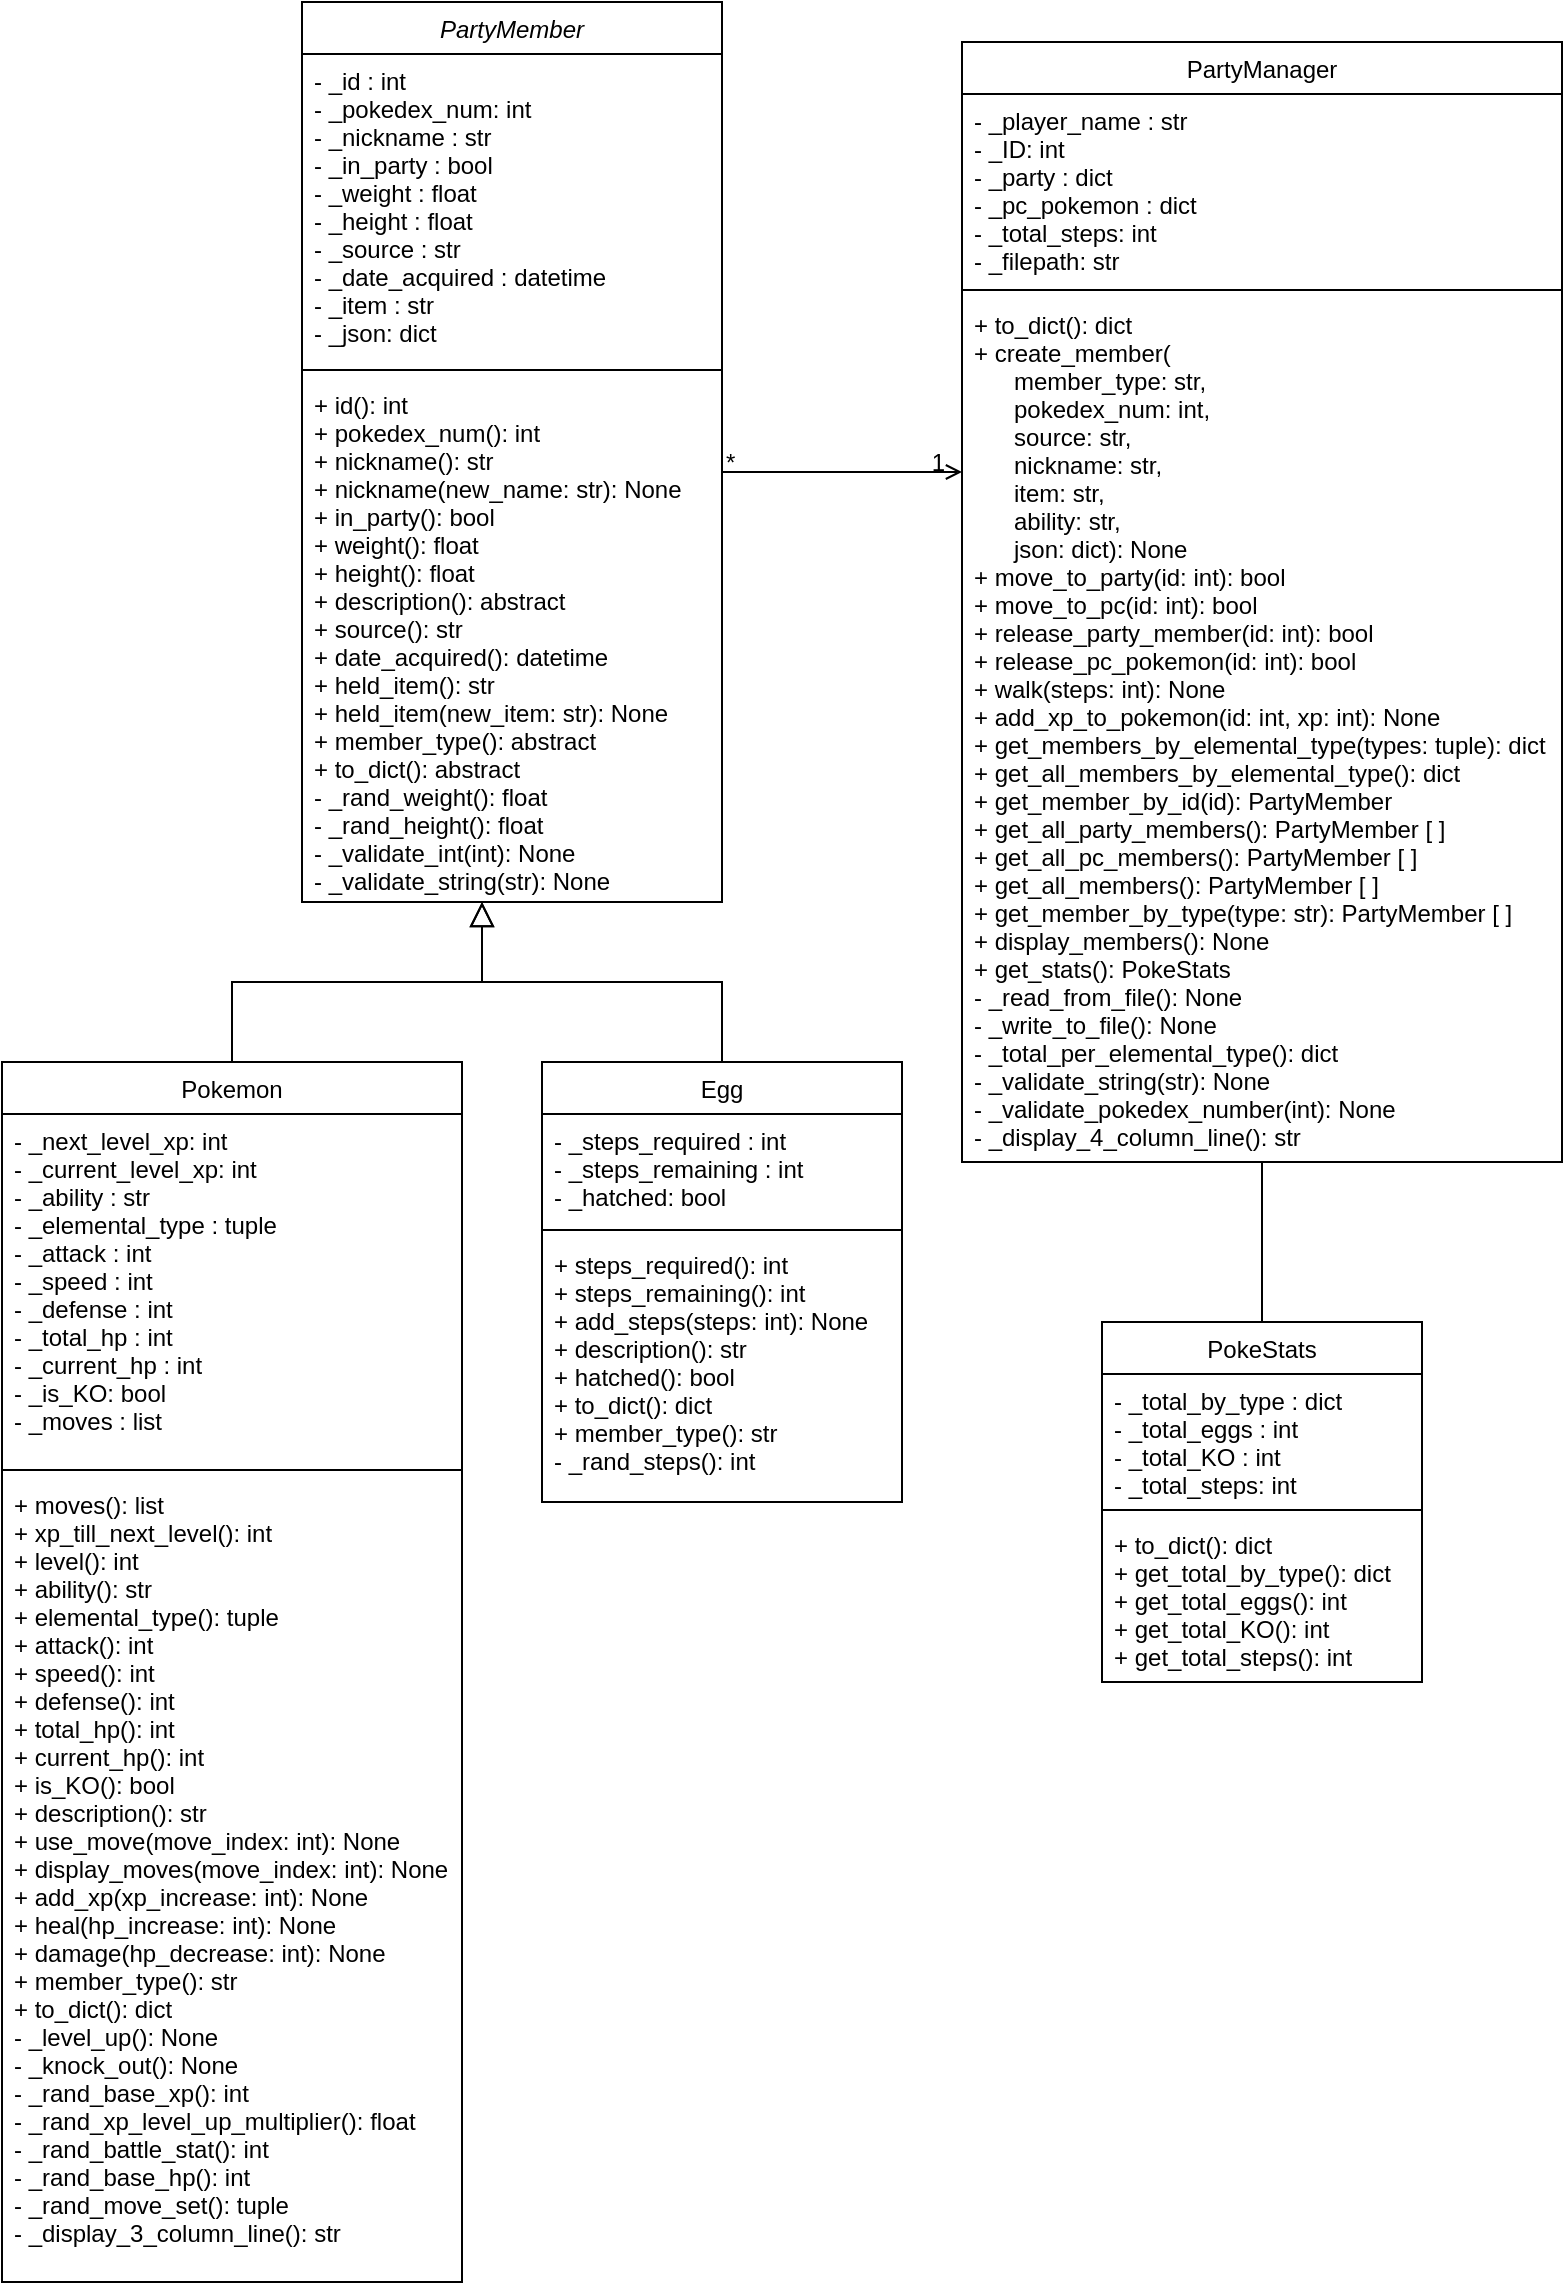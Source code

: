 <mxfile version="12.8.4" type="device"><diagram id="C5RBs43oDa-KdzZeNtuy" name="Page-1"><mxGraphModel dx="1038" dy="536" grid="1" gridSize="10" guides="1" tooltips="1" connect="1" arrows="1" fold="1" page="1" pageScale="1" pageWidth="827" pageHeight="1169" math="0" shadow="0"><root><mxCell id="WIyWlLk6GJQsqaUBKTNV-0"/><mxCell id="WIyWlLk6GJQsqaUBKTNV-1" parent="WIyWlLk6GJQsqaUBKTNV-0"/><mxCell id="zkfFHV4jXpPFQw0GAbJ--0" value="PartyMember" style="swimlane;fontStyle=2;align=center;verticalAlign=top;childLayout=stackLayout;horizontal=1;startSize=26;horizontalStack=0;resizeParent=1;resizeLast=0;collapsible=1;marginBottom=0;rounded=0;shadow=0;strokeWidth=1;" parent="WIyWlLk6GJQsqaUBKTNV-1" vertex="1"><mxGeometry x="190" y="20" width="210" height="450" as="geometry"><mxRectangle x="230" y="140" width="160" height="26" as="alternateBounds"/></mxGeometry></mxCell><mxCell id="zkfFHV4jXpPFQw0GAbJ--1" value="- _id : int&#10;- _pokedex_num: int&#10;- _nickname : str&#10;- _in_party : bool&#10;- _weight : float&#10;- _height : float&#10;- _source : str&#10;- _date_acquired : datetime&#10;- _item : str&#10;- _json: dict" style="text;align=left;verticalAlign=top;spacingLeft=4;spacingRight=4;overflow=hidden;rotatable=0;points=[[0,0.5],[1,0.5]];portConstraint=eastwest;" parent="zkfFHV4jXpPFQw0GAbJ--0" vertex="1"><mxGeometry y="26" width="210" height="154" as="geometry"/></mxCell><mxCell id="zkfFHV4jXpPFQw0GAbJ--4" value="" style="line;html=1;strokeWidth=1;align=left;verticalAlign=middle;spacingTop=-1;spacingLeft=3;spacingRight=3;rotatable=0;labelPosition=right;points=[];portConstraint=eastwest;" parent="zkfFHV4jXpPFQw0GAbJ--0" vertex="1"><mxGeometry y="180" width="210" height="8" as="geometry"/></mxCell><mxCell id="zkfFHV4jXpPFQw0GAbJ--5" value="+ id(): int&#10;+ pokedex_num(): int&#10;+ nickname(): str&#10;+ nickname(new_name: str): None&#10;+ in_party(): bool&#10;+ weight(): float&#10;+ height(): float&#10;+ description(): abstract&#10;+ source(): str&#10;+ date_acquired(): datetime&#10;+ held_item(): str&#10;+ held_item(new_item: str): None&#10;+ member_type(): abstract&#10;+ to_dict(): abstract&#10;- _rand_weight(): float&#10;- _rand_height(): float&#10;- _validate_int(int): None&#10;- _validate_string(str): None&#10;&#10;" style="text;align=left;verticalAlign=top;spacingLeft=4;spacingRight=4;overflow=hidden;rotatable=0;points=[[0,0.5],[1,0.5]];portConstraint=eastwest;" parent="zkfFHV4jXpPFQw0GAbJ--0" vertex="1"><mxGeometry y="188" width="210" height="262" as="geometry"/></mxCell><mxCell id="zkfFHV4jXpPFQw0GAbJ--6" value="Pokemon" style="swimlane;fontStyle=0;align=center;verticalAlign=top;childLayout=stackLayout;horizontal=1;startSize=26;horizontalStack=0;resizeParent=1;resizeLast=0;collapsible=1;marginBottom=0;rounded=0;shadow=0;strokeWidth=1;" parent="WIyWlLk6GJQsqaUBKTNV-1" vertex="1"><mxGeometry x="40" y="550" width="230" height="610" as="geometry"><mxRectangle x="130" y="380" width="160" height="26" as="alternateBounds"/></mxGeometry></mxCell><mxCell id="zkfFHV4jXpPFQw0GAbJ--8" value="- _next_level_xp: int&#10;- _current_level_xp: int&#10;- _ability : str&#10;- _elemental_type : tuple&#10;- _attack : int&#10;- _speed : int&#10;- _defense : int&#10;- _total_hp : int&#10;- _current_hp : int&#10;- _is_KO: bool&#10;- _moves : list" style="text;align=left;verticalAlign=top;spacingLeft=4;spacingRight=4;overflow=hidden;rotatable=0;points=[[0,0.5],[1,0.5]];portConstraint=eastwest;rounded=0;shadow=0;html=0;" parent="zkfFHV4jXpPFQw0GAbJ--6" vertex="1"><mxGeometry y="26" width="230" height="174" as="geometry"/></mxCell><mxCell id="zkfFHV4jXpPFQw0GAbJ--9" value="" style="line;html=1;strokeWidth=1;align=left;verticalAlign=middle;spacingTop=-1;spacingLeft=3;spacingRight=3;rotatable=0;labelPosition=right;points=[];portConstraint=eastwest;" parent="zkfFHV4jXpPFQw0GAbJ--6" vertex="1"><mxGeometry y="200" width="230" height="8" as="geometry"/></mxCell><mxCell id="zkfFHV4jXpPFQw0GAbJ--10" value="+ moves(): list&#10;+ xp_till_next_level(): int&#10;+ level(): int&#10;+ ability(): str&#10;+ elemental_type(): tuple&#10;+ attack(): int&#10;+ speed(): int&#10;+ defense(): int&#10;+ total_hp(): int&#10;+ current_hp(): int&#10;+ is_KO(): bool&#10;+ description(): str&#10;+ use_move(move_index: int): None &#10;+ display_moves(move_index: int): None&#10;+ add_xp(xp_increase: int): None&#10;+ heal(hp_increase: int): None&#10;+ damage(hp_decrease: int): None&#10;+ member_type(): str&#10;+ to_dict(): dict&#10;- _level_up(): None&#10;- _knock_out(): None&#10;- _rand_base_xp(): int&#10;- _rand_xp_level_up_multiplier(): float&#10;- _rand_battle_stat(): int&#10;- _rand_base_hp(): int&#10;- _rand_move_set(): tuple&#10;- _display_3_column_line(): str" style="text;align=left;verticalAlign=top;spacingLeft=4;spacingRight=4;overflow=hidden;rotatable=0;points=[[0,0.5],[1,0.5]];portConstraint=eastwest;fontStyle=0" parent="zkfFHV4jXpPFQw0GAbJ--6" vertex="1"><mxGeometry y="208" width="230" height="402" as="geometry"/></mxCell><mxCell id="zkfFHV4jXpPFQw0GAbJ--12" value="" style="endArrow=block;endSize=10;endFill=0;shadow=0;strokeWidth=1;rounded=0;edgeStyle=elbowEdgeStyle;elbow=vertical;" parent="WIyWlLk6GJQsqaUBKTNV-1" source="zkfFHV4jXpPFQw0GAbJ--6" edge="1"><mxGeometry width="160" relative="1" as="geometry"><mxPoint x="148.33" y="528.17" as="sourcePoint"/><mxPoint x="280" y="470" as="targetPoint"/></mxGeometry></mxCell><mxCell id="zkfFHV4jXpPFQw0GAbJ--16" value="" style="endArrow=block;endSize=10;endFill=0;shadow=0;strokeWidth=1;rounded=0;edgeStyle=elbowEdgeStyle;elbow=vertical;exitX=0.5;exitY=0;exitDx=0;exitDy=0;" parent="WIyWlLk6GJQsqaUBKTNV-1" source="Sik1qKJw6gZX7A1h7047-7" edge="1"><mxGeometry width="160" relative="1" as="geometry"><mxPoint x="400" y="600" as="sourcePoint"/><mxPoint x="280" y="470" as="targetPoint"/><Array as="points"><mxPoint x="340" y="510"/><mxPoint x="290" y="535"/><mxPoint x="290" y="535"/><mxPoint x="265" y="535"/></Array></mxGeometry></mxCell><mxCell id="zkfFHV4jXpPFQw0GAbJ--17" value="PartyManager" style="swimlane;fontStyle=0;align=center;verticalAlign=top;childLayout=stackLayout;horizontal=1;startSize=26;horizontalStack=0;resizeParent=1;resizeLast=0;collapsible=1;marginBottom=0;rounded=0;shadow=0;strokeWidth=1;" parent="WIyWlLk6GJQsqaUBKTNV-1" vertex="1"><mxGeometry x="520" y="40" width="300" height="560" as="geometry"><mxRectangle x="550" y="140" width="160" height="26" as="alternateBounds"/></mxGeometry></mxCell><mxCell id="zkfFHV4jXpPFQw0GAbJ--18" value="- _player_name : str&#10;- _ID: int&#10;- _party : dict&#10;- _pc_pokemon : dict&#10;- _total_steps: int&#10;- _filepath: str" style="text;align=left;verticalAlign=top;spacingLeft=4;spacingRight=4;overflow=hidden;rotatable=0;points=[[0,0.5],[1,0.5]];portConstraint=eastwest;" parent="zkfFHV4jXpPFQw0GAbJ--17" vertex="1"><mxGeometry y="26" width="300" height="94" as="geometry"/></mxCell><mxCell id="zkfFHV4jXpPFQw0GAbJ--23" value="" style="line;html=1;strokeWidth=1;align=left;verticalAlign=middle;spacingTop=-1;spacingLeft=3;spacingRight=3;rotatable=0;labelPosition=right;points=[];portConstraint=eastwest;" parent="zkfFHV4jXpPFQw0GAbJ--17" vertex="1"><mxGeometry y="120" width="300" height="8" as="geometry"/></mxCell><mxCell id="zkfFHV4jXpPFQw0GAbJ--24" value="+ to_dict(): dict&#10;+ create_member(&#10;      member_type: str, &#10;      pokedex_num: int,&#10;      source: str,&#10;      nickname: str,&#10;      item: str,&#10;      ability: str,&#10;      json: dict): None&#10;+ move_to_party(id: int): bool&#10;+ move_to_pc(id: int): bool &#10;+ release_party_member(id: int): bool&#10;+ release_pc_pokemon(id: int): bool &#10;+ walk(steps: int): None&#10;+ add_xp_to_pokemon(id: int, xp: int): None&#10;+ get_members_by_elemental_type(types: tuple): dict&#10;+ get_all_members_by_elemental_type(): dict&#10;+ get_member_by_id(id): PartyMember&#10;+ get_all_party_members(): PartyMember [ ] &#10;+ get_all_pc_members(): PartyMember [ ] &#10;+ get_all_members(): PartyMember [ ]&#10;+ get_member_by_type(type: str): PartyMember [ ]&#10;+ display_members(): None&#10;+ get_stats(): PokeStats&#10;- _read_from_file(): None&#10;- _write_to_file(): None&#10;- _total_per_elemental_type(): dict&#10;- _validate_string(str): None&#10;- _validate_pokedex_number(int): None&#10;- _display_4_column_line(): str" style="text;align=left;verticalAlign=top;spacingLeft=4;spacingRight=4;overflow=hidden;rotatable=0;points=[[0,0.5],[1,0.5]];portConstraint=eastwest;labelBackgroundColor=#ffffff;fontColor=#000000;" parent="zkfFHV4jXpPFQw0GAbJ--17" vertex="1"><mxGeometry y="128" width="300" height="432" as="geometry"/></mxCell><mxCell id="zkfFHV4jXpPFQw0GAbJ--26" value="" style="endArrow=open;shadow=0;strokeWidth=1;strokeColor=#000000;rounded=0;endFill=1;edgeStyle=elbowEdgeStyle;elbow=vertical;" parent="WIyWlLk6GJQsqaUBKTNV-1" source="zkfFHV4jXpPFQw0GAbJ--0" target="zkfFHV4jXpPFQw0GAbJ--17" edge="1"><mxGeometry x="0.5" y="41" relative="1" as="geometry"><mxPoint x="350" y="112" as="sourcePoint"/><mxPoint x="510" y="112" as="targetPoint"/><mxPoint x="-40" y="32" as="offset"/></mxGeometry></mxCell><mxCell id="zkfFHV4jXpPFQw0GAbJ--27" value="*" style="resizable=0;align=left;verticalAlign=bottom;labelBackgroundColor=none;fontSize=12;" parent="zkfFHV4jXpPFQw0GAbJ--26" connectable="0" vertex="1"><mxGeometry x="-1" relative="1" as="geometry"><mxPoint y="4" as="offset"/></mxGeometry></mxCell><mxCell id="zkfFHV4jXpPFQw0GAbJ--28" value="1" style="resizable=0;align=right;verticalAlign=bottom;labelBackgroundColor=none;fontSize=12;" parent="zkfFHV4jXpPFQw0GAbJ--26" connectable="0" vertex="1"><mxGeometry x="1" relative="1" as="geometry"><mxPoint x="-7" y="4" as="offset"/></mxGeometry></mxCell><mxCell id="Sik1qKJw6gZX7A1h7047-7" value="Egg" style="swimlane;fontStyle=0;align=center;verticalAlign=top;childLayout=stackLayout;horizontal=1;startSize=26;horizontalStack=0;resizeParent=1;resizeLast=0;collapsible=1;marginBottom=0;rounded=0;shadow=0;strokeWidth=1;" parent="WIyWlLk6GJQsqaUBKTNV-1" vertex="1"><mxGeometry x="310" y="550" width="180" height="220" as="geometry"><mxRectangle x="130" y="380" width="160" height="26" as="alternateBounds"/></mxGeometry></mxCell><mxCell id="Sik1qKJw6gZX7A1h7047-8" value="- _steps_required : int&#10;- _steps_remaining : int&#10;- _hatched: bool&#10;" style="text;align=left;verticalAlign=top;spacingLeft=4;spacingRight=4;overflow=hidden;rotatable=0;points=[[0,0.5],[1,0.5]];portConstraint=eastwest;rounded=0;shadow=0;html=0;" parent="Sik1qKJw6gZX7A1h7047-7" vertex="1"><mxGeometry y="26" width="180" height="54" as="geometry"/></mxCell><mxCell id="Sik1qKJw6gZX7A1h7047-9" value="" style="line;html=1;strokeWidth=1;align=left;verticalAlign=middle;spacingTop=-1;spacingLeft=3;spacingRight=3;rotatable=0;labelPosition=right;points=[];portConstraint=eastwest;" parent="Sik1qKJw6gZX7A1h7047-7" vertex="1"><mxGeometry y="80" width="180" height="8" as="geometry"/></mxCell><mxCell id="Sik1qKJw6gZX7A1h7047-10" value="+ steps_required(): int&#10;+ steps_remaining(): int&#10;+ add_steps(steps: int): None&#10;+ description(): str&#10;+ hatched(): bool&#10;+ to_dict(): dict&#10;+ member_type(): str&#10;- _rand_steps(): int" style="text;align=left;verticalAlign=top;spacingLeft=4;spacingRight=4;overflow=hidden;rotatable=0;points=[[0,0.5],[1,0.5]];portConstraint=eastwest;fontStyle=0" parent="Sik1qKJw6gZX7A1h7047-7" vertex="1"><mxGeometry y="88" width="180" height="132" as="geometry"/></mxCell><mxCell id="Sik1qKJw6gZX7A1h7047-13" value="PokeStats" style="swimlane;fontStyle=0;align=center;verticalAlign=top;childLayout=stackLayout;horizontal=1;startSize=26;horizontalStack=0;resizeParent=1;resizeParentMax=0;resizeLast=0;collapsible=1;marginBottom=0;" parent="WIyWlLk6GJQsqaUBKTNV-1" vertex="1"><mxGeometry x="590" y="680" width="160" height="180" as="geometry"/></mxCell><mxCell id="Sik1qKJw6gZX7A1h7047-14" value="- _total_by_type : dict&#10;- _total_eggs : int&#10;- _total_KO : int&#10;- _total_steps: int" style="text;strokeColor=none;fillColor=none;align=left;verticalAlign=top;spacingLeft=4;spacingRight=4;overflow=hidden;rotatable=0;points=[[0,0.5],[1,0.5]];portConstraint=eastwest;" parent="Sik1qKJw6gZX7A1h7047-13" vertex="1"><mxGeometry y="26" width="160" height="64" as="geometry"/></mxCell><mxCell id="Sik1qKJw6gZX7A1h7047-15" value="" style="line;strokeWidth=1;fillColor=none;align=left;verticalAlign=middle;spacingTop=-1;spacingLeft=3;spacingRight=3;rotatable=0;labelPosition=right;points=[];portConstraint=eastwest;" parent="Sik1qKJw6gZX7A1h7047-13" vertex="1"><mxGeometry y="90" width="160" height="8" as="geometry"/></mxCell><mxCell id="Sik1qKJw6gZX7A1h7047-16" value="+ to_dict(): dict&#10;+ get_total_by_type(): dict&#10;+ get_total_eggs(): int&#10;+ get_total_KO(): int&#10;+ get_total_steps(): int&#10;" style="text;strokeColor=none;fillColor=none;align=left;verticalAlign=top;spacingLeft=4;spacingRight=4;overflow=hidden;rotatable=0;points=[[0,0.5],[1,0.5]];portConstraint=eastwest;" parent="Sik1qKJw6gZX7A1h7047-13" vertex="1"><mxGeometry y="98" width="160" height="82" as="geometry"/></mxCell><mxCell id="Sik1qKJw6gZX7A1h7047-17" value="" style="endArrow=none;html=1;exitX=0.5;exitY=0;exitDx=0;exitDy=0;" parent="WIyWlLk6GJQsqaUBKTNV-1" source="Sik1qKJw6gZX7A1h7047-13" target="zkfFHV4jXpPFQw0GAbJ--24" edge="1"><mxGeometry width="50" height="50" relative="1" as="geometry"><mxPoint x="668" y="670" as="sourcePoint"/><mxPoint x="680" y="620" as="targetPoint"/></mxGeometry></mxCell></root></mxGraphModel></diagram></mxfile>